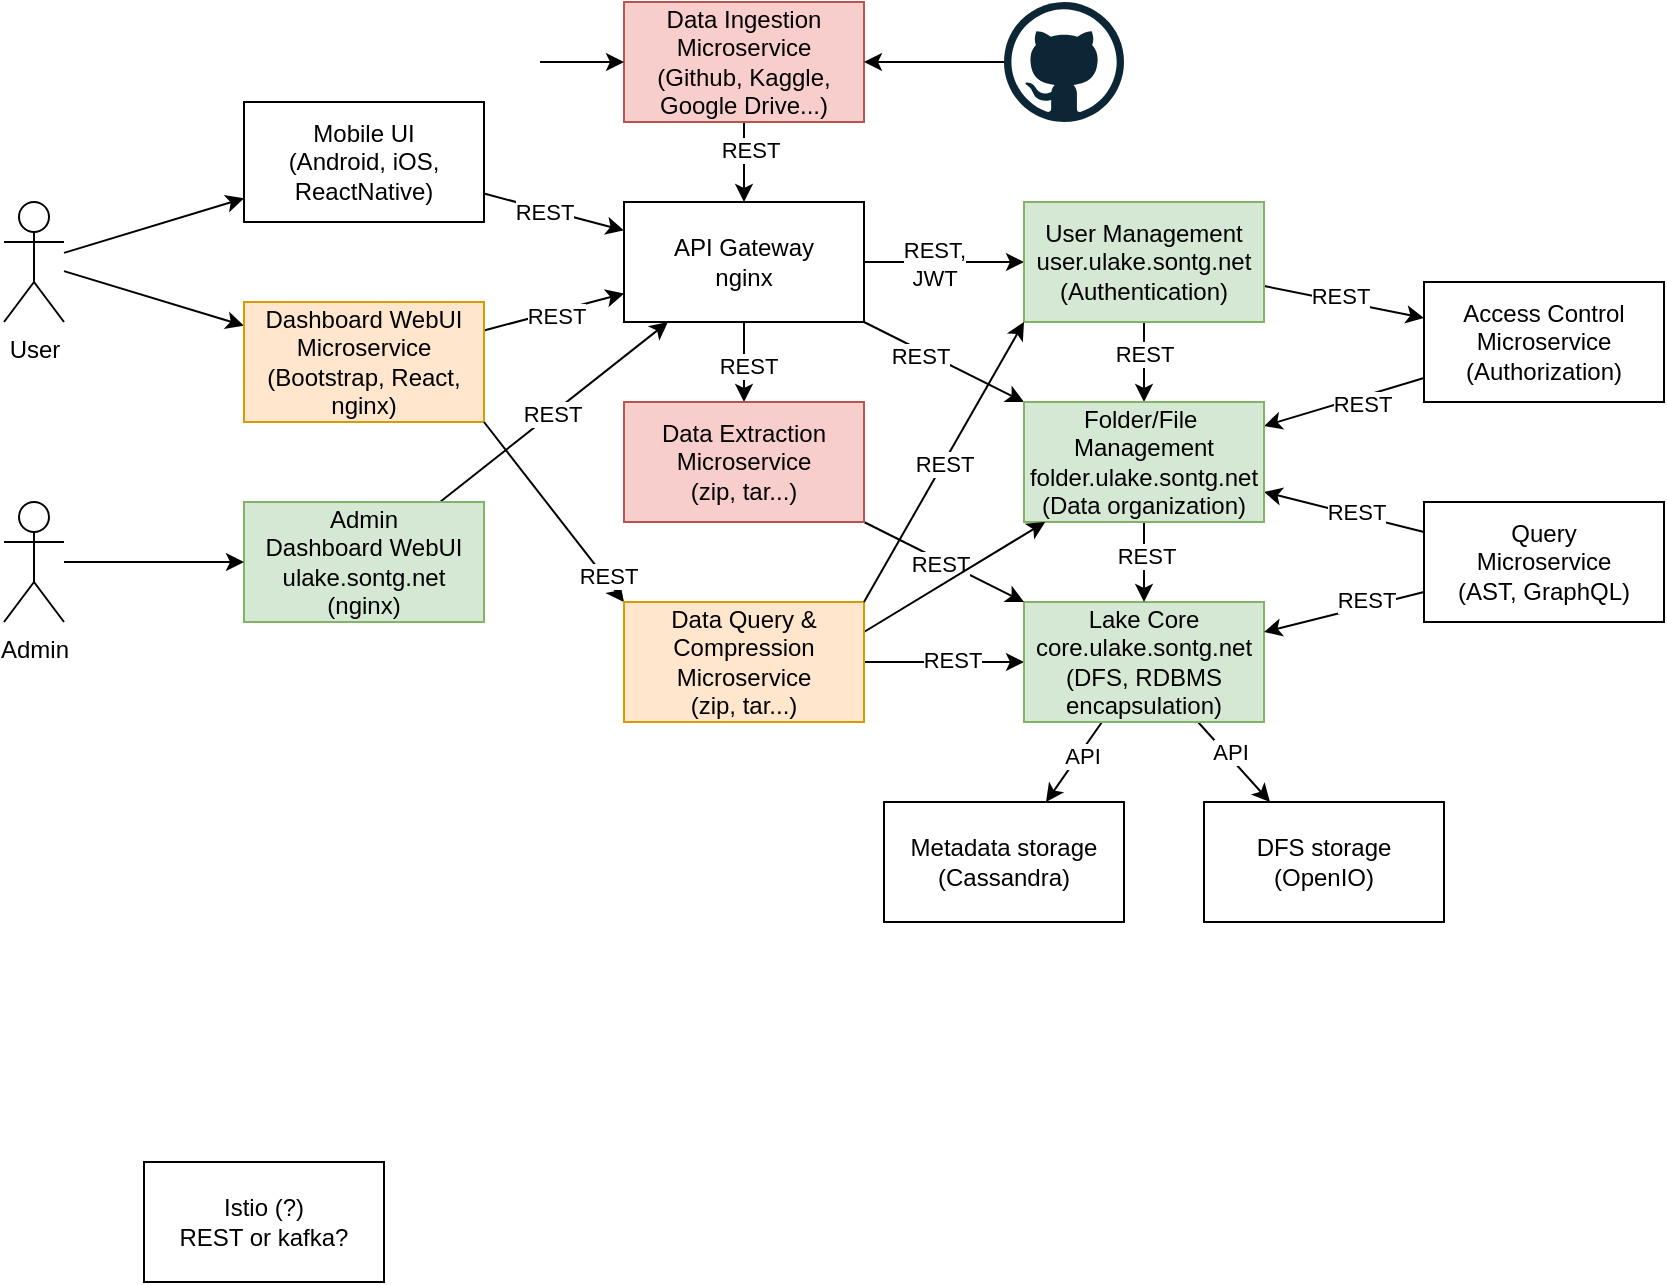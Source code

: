 <mxfile version="14.9.7" type="device"><diagram id="VjqiF-7gsAH0JScZlr2Z" name="Page-1"><mxGraphModel dx="946" dy="621" grid="1" gridSize="10" guides="1" tooltips="1" connect="1" arrows="1" fold="1" page="1" pageScale="1" pageWidth="850" pageHeight="1100" math="0" shadow="0"><root><mxCell id="0"/><mxCell id="1" parent="0"/><mxCell id="zoY3I_NYAU8fRdwg_-jF-6" value="" style="edgeStyle=orthogonalEdgeStyle;rounded=0;orthogonalLoop=1;jettySize=auto;html=1;" parent="1" source="FqpOLfozaBzWn2aKzqYq-1" target="FqpOLfozaBzWn2aKzqYq-3" edge="1"><mxGeometry relative="1" as="geometry"/></mxCell><mxCell id="cf1ELPkSND5Zy1zUf8j2-6" value="REST,&lt;br&gt;JWT" style="edgeLabel;html=1;align=center;verticalAlign=middle;resizable=0;points=[];" parent="zoY3I_NYAU8fRdwg_-jF-6" vertex="1" connectable="0"><mxGeometry x="-0.143" y="-1" relative="1" as="geometry"><mxPoint as="offset"/></mxGeometry></mxCell><mxCell id="kY7z4TZwMl0ahuheCgUd-2" value="" style="edgeStyle=orthogonalEdgeStyle;rounded=0;orthogonalLoop=1;jettySize=auto;html=1;" parent="1" source="FqpOLfozaBzWn2aKzqYq-1" target="kY7z4TZwMl0ahuheCgUd-1" edge="1"><mxGeometry relative="1" as="geometry"/></mxCell><mxCell id="cf1ELPkSND5Zy1zUf8j2-5" value="REST" style="edgeLabel;html=1;align=center;verticalAlign=middle;resizable=0;points=[];" parent="kY7z4TZwMl0ahuheCgUd-2" vertex="1" connectable="0"><mxGeometry x="0.089" y="2" relative="1" as="geometry"><mxPoint as="offset"/></mxGeometry></mxCell><mxCell id="kY7z4TZwMl0ahuheCgUd-3" style="rounded=0;orthogonalLoop=1;jettySize=auto;html=1;" parent="1" source="FqpOLfozaBzWn2aKzqYq-1" target="zoY3I_NYAU8fRdwg_-jF-14" edge="1"><mxGeometry relative="1" as="geometry"/></mxCell><mxCell id="cf1ELPkSND5Zy1zUf8j2-7" value="REST" style="edgeLabel;html=1;align=center;verticalAlign=middle;resizable=0;points=[];" parent="kY7z4TZwMl0ahuheCgUd-3" vertex="1" connectable="0"><mxGeometry x="-0.27" y="-2" relative="1" as="geometry"><mxPoint as="offset"/></mxGeometry></mxCell><mxCell id="FqpOLfozaBzWn2aKzqYq-1" value="API Gateway&lt;br&gt;nginx" style="rounded=0;whiteSpace=wrap;html=1;" parent="1" vertex="1"><mxGeometry x="380" y="100" width="120" height="60" as="geometry"/></mxCell><mxCell id="zoY3I_NYAU8fRdwg_-jF-10" value="" style="edgeStyle=none;rounded=0;orthogonalLoop=1;jettySize=auto;html=1;" parent="1" source="FqpOLfozaBzWn2aKzqYq-2" target="zoY3I_NYAU8fRdwg_-jF-5" edge="1"><mxGeometry relative="1" as="geometry"/></mxCell><mxCell id="zoY3I_NYAU8fRdwg_-jF-11" value="" style="edgeStyle=none;rounded=0;orthogonalLoop=1;jettySize=auto;html=1;" parent="1" source="FqpOLfozaBzWn2aKzqYq-2" target="zoY3I_NYAU8fRdwg_-jF-2" edge="1"><mxGeometry relative="1" as="geometry"/></mxCell><mxCell id="FqpOLfozaBzWn2aKzqYq-2" value="User" style="shape=umlActor;verticalLabelPosition=bottom;verticalAlign=top;html=1;outlineConnect=0;" parent="1" vertex="1"><mxGeometry x="70" y="100" width="30" height="60" as="geometry"/></mxCell><mxCell id="zoY3I_NYAU8fRdwg_-jF-12" value="" style="edgeStyle=none;rounded=0;orthogonalLoop=1;jettySize=auto;html=1;" parent="1" source="FqpOLfozaBzWn2aKzqYq-3" target="zoY3I_NYAU8fRdwg_-jF-7" edge="1"><mxGeometry relative="1" as="geometry"/></mxCell><mxCell id="cf1ELPkSND5Zy1zUf8j2-9" value="REST" style="edgeLabel;html=1;align=center;verticalAlign=middle;resizable=0;points=[];" parent="zoY3I_NYAU8fRdwg_-jF-12" vertex="1" connectable="0"><mxGeometry x="-0.133" y="-1" relative="1" as="geometry"><mxPoint x="3" y="-3" as="offset"/></mxGeometry></mxCell><mxCell id="zoY3I_NYAU8fRdwg_-jF-15" value="" style="edgeStyle=none;rounded=0;orthogonalLoop=1;jettySize=auto;html=1;" parent="1" source="FqpOLfozaBzWn2aKzqYq-3" target="zoY3I_NYAU8fRdwg_-jF-14" edge="1"><mxGeometry relative="1" as="geometry"/></mxCell><mxCell id="cf1ELPkSND5Zy1zUf8j2-17" value="REST" style="edgeLabel;html=1;align=center;verticalAlign=middle;resizable=0;points=[];" parent="zoY3I_NYAU8fRdwg_-jF-15" vertex="1" connectable="0"><mxGeometry x="-0.2" relative="1" as="geometry"><mxPoint as="offset"/></mxGeometry></mxCell><mxCell id="FqpOLfozaBzWn2aKzqYq-3" value="User Management&lt;br&gt;user.ulake.sontg.net&lt;br&gt;(Authentication)" style="rounded=0;whiteSpace=wrap;html=1;fillColor=#d5e8d4;strokeColor=#82b366;" parent="1" vertex="1"><mxGeometry x="580" y="100" width="120" height="60" as="geometry"/></mxCell><mxCell id="cf1ELPkSND5Zy1zUf8j2-18" style="edgeStyle=none;rounded=0;orthogonalLoop=1;jettySize=auto;html=1;strokeColor=#000000;" parent="1" source="zoY3I_NYAU8fRdwg_-jF-1" target="645X3_ztNfNJ3bgQTURP-1" edge="1"><mxGeometry relative="1" as="geometry"/></mxCell><mxCell id="cf1ELPkSND5Zy1zUf8j2-20" value="API" style="edgeLabel;html=1;align=center;verticalAlign=middle;resizable=0;points=[];" parent="cf1ELPkSND5Zy1zUf8j2-18" vertex="1" connectable="0"><mxGeometry x="-0.201" y="1" relative="1" as="geometry"><mxPoint as="offset"/></mxGeometry></mxCell><mxCell id="cf1ELPkSND5Zy1zUf8j2-19" style="edgeStyle=none;rounded=0;orthogonalLoop=1;jettySize=auto;html=1;strokeColor=#000000;" parent="1" source="zoY3I_NYAU8fRdwg_-jF-1" target="645X3_ztNfNJ3bgQTURP-4" edge="1"><mxGeometry relative="1" as="geometry"/></mxCell><mxCell id="cf1ELPkSND5Zy1zUf8j2-21" value="API" style="edgeLabel;html=1;align=center;verticalAlign=middle;resizable=0;points=[];" parent="cf1ELPkSND5Zy1zUf8j2-19" vertex="1" connectable="0"><mxGeometry x="-0.188" y="2" relative="1" as="geometry"><mxPoint as="offset"/></mxGeometry></mxCell><mxCell id="GoQwBpjM220HE_MyKGhg-2" value="" style="edgeStyle=orthogonalEdgeStyle;rounded=0;orthogonalLoop=1;jettySize=auto;html=1;startArrow=classic;startFill=1;endArrow=none;endFill=0;" parent="1" source="zoY3I_NYAU8fRdwg_-jF-1" target="GoQwBpjM220HE_MyKGhg-1" edge="1"><mxGeometry relative="1" as="geometry"/></mxCell><mxCell id="GoQwBpjM220HE_MyKGhg-11" value="REST" style="edgeLabel;html=1;align=center;verticalAlign=middle;resizable=0;points=[];" parent="GoQwBpjM220HE_MyKGhg-2" vertex="1" connectable="0"><mxGeometry x="-0.1" y="-1" relative="1" as="geometry"><mxPoint as="offset"/></mxGeometry></mxCell><mxCell id="zoY3I_NYAU8fRdwg_-jF-1" value="Lake Core&lt;br&gt;core.ulake.sontg.net&lt;br&gt;(DFS, RDBMS encapsulation)" style="rounded=0;whiteSpace=wrap;html=1;fillColor=#d5e8d4;strokeColor=#82b366;" parent="1" vertex="1"><mxGeometry x="580" y="300" width="120" height="60" as="geometry"/></mxCell><mxCell id="zoY3I_NYAU8fRdwg_-jF-4" value="" style="rounded=0;orthogonalLoop=1;jettySize=auto;html=1;" parent="1" source="zoY3I_NYAU8fRdwg_-jF-2" target="FqpOLfozaBzWn2aKzqYq-1" edge="1"><mxGeometry relative="1" as="geometry"/></mxCell><mxCell id="cf1ELPkSND5Zy1zUf8j2-2" value="REST" style="edgeLabel;html=1;align=center;verticalAlign=middle;resizable=0;points=[];" parent="zoY3I_NYAU8fRdwg_-jF-4" vertex="1" connectable="0"><mxGeometry x="0.013" y="-2" relative="1" as="geometry"><mxPoint as="offset"/></mxGeometry></mxCell><mxCell id="zoY3I_NYAU8fRdwg_-jF-2" value="Dashboard&amp;nbsp;WebUI&lt;br&gt;Microservice&lt;br&gt;(Bootstrap, React, nginx)" style="rounded=0;whiteSpace=wrap;html=1;fillColor=#ffe6cc;strokeColor=#d79b00;" parent="1" vertex="1"><mxGeometry x="190" y="150" width="120" height="60" as="geometry"/></mxCell><mxCell id="zoY3I_NYAU8fRdwg_-jF-8" value="" style="rounded=0;orthogonalLoop=1;jettySize=auto;html=1;" parent="1" source="zoY3I_NYAU8fRdwg_-jF-5" target="FqpOLfozaBzWn2aKzqYq-1" edge="1"><mxGeometry relative="1" as="geometry"/></mxCell><mxCell id="cf1ELPkSND5Zy1zUf8j2-1" value="REST" style="edgeLabel;html=1;align=center;verticalAlign=middle;resizable=0;points=[];" parent="zoY3I_NYAU8fRdwg_-jF-8" vertex="1" connectable="0"><mxGeometry x="-0.134" y="-1" relative="1" as="geometry"><mxPoint as="offset"/></mxGeometry></mxCell><mxCell id="zoY3I_NYAU8fRdwg_-jF-5" value="Mobile UI&lt;br&gt;(Android, iOS, ReactNative)" style="rounded=0;whiteSpace=wrap;html=1;" parent="1" vertex="1"><mxGeometry x="190" y="50" width="120" height="60" as="geometry"/></mxCell><mxCell id="zoY3I_NYAU8fRdwg_-jF-16" style="edgeStyle=none;rounded=0;orthogonalLoop=1;jettySize=auto;html=1;" parent="1" source="zoY3I_NYAU8fRdwg_-jF-7" target="zoY3I_NYAU8fRdwg_-jF-14" edge="1"><mxGeometry relative="1" as="geometry"/></mxCell><mxCell id="cf1ELPkSND5Zy1zUf8j2-10" value="REST" style="edgeLabel;html=1;align=center;verticalAlign=middle;resizable=0;points=[];" parent="zoY3I_NYAU8fRdwg_-jF-16" vertex="1" connectable="0"><mxGeometry x="-0.199" y="3" relative="1" as="geometry"><mxPoint as="offset"/></mxGeometry></mxCell><mxCell id="zoY3I_NYAU8fRdwg_-jF-7" value="Access Control&lt;br&gt;Microservice&lt;br&gt;(Authorization)" style="rounded=0;whiteSpace=wrap;html=1;" parent="1" vertex="1"><mxGeometry x="780" y="140" width="120" height="60" as="geometry"/></mxCell><mxCell id="zoY3I_NYAU8fRdwg_-jF-23" value="" style="edgeStyle=none;rounded=0;orthogonalLoop=1;jettySize=auto;html=1;" parent="1" source="zoY3I_NYAU8fRdwg_-jF-13" target="zoY3I_NYAU8fRdwg_-jF-14" edge="1"><mxGeometry relative="1" as="geometry"/></mxCell><mxCell id="cf1ELPkSND5Zy1zUf8j2-11" value="REST" style="edgeLabel;html=1;align=center;verticalAlign=middle;resizable=0;points=[];" parent="zoY3I_NYAU8fRdwg_-jF-23" vertex="1" connectable="0"><mxGeometry x="-0.122" y="-2" relative="1" as="geometry"><mxPoint as="offset"/></mxGeometry></mxCell><mxCell id="zoY3I_NYAU8fRdwg_-jF-24" style="edgeStyle=none;rounded=0;orthogonalLoop=1;jettySize=auto;html=1;" parent="1" source="zoY3I_NYAU8fRdwg_-jF-13" target="zoY3I_NYAU8fRdwg_-jF-1" edge="1"><mxGeometry relative="1" as="geometry"/></mxCell><mxCell id="cf1ELPkSND5Zy1zUf8j2-12" value="REST" style="edgeLabel;html=1;align=center;verticalAlign=middle;resizable=0;points=[];" parent="zoY3I_NYAU8fRdwg_-jF-24" vertex="1" connectable="0"><mxGeometry x="-0.299" y="-3" relative="1" as="geometry"><mxPoint as="offset"/></mxGeometry></mxCell><mxCell id="zoY3I_NYAU8fRdwg_-jF-13" value="Query&lt;br&gt;Microservice&lt;br&gt;(AST, GraphQL)" style="rounded=0;whiteSpace=wrap;html=1;" parent="1" vertex="1"><mxGeometry x="780" y="250" width="120" height="60" as="geometry"/></mxCell><mxCell id="zoY3I_NYAU8fRdwg_-jF-25" value="" style="edgeStyle=none;rounded=0;orthogonalLoop=1;jettySize=auto;html=1;" parent="1" source="zoY3I_NYAU8fRdwg_-jF-14" target="zoY3I_NYAU8fRdwg_-jF-1" edge="1"><mxGeometry relative="1" as="geometry"/></mxCell><mxCell id="cf1ELPkSND5Zy1zUf8j2-16" value="REST" style="edgeLabel;html=1;align=center;verticalAlign=middle;resizable=0;points=[];" parent="zoY3I_NYAU8fRdwg_-jF-25" vertex="1" connectable="0"><mxGeometry x="-0.15" y="1" relative="1" as="geometry"><mxPoint as="offset"/></mxGeometry></mxCell><mxCell id="zoY3I_NYAU8fRdwg_-jF-14" value="Folder/File&amp;nbsp; Management&lt;br&gt;folder.ulake.sontg.net&lt;br&gt;(Data organization)" style="rounded=0;whiteSpace=wrap;html=1;fillColor=#d5e8d4;strokeColor=#82b366;" parent="1" vertex="1"><mxGeometry x="580" y="200" width="120" height="60" as="geometry"/></mxCell><mxCell id="zoY3I_NYAU8fRdwg_-jF-22" value="" style="edgeStyle=none;rounded=0;orthogonalLoop=1;jettySize=auto;html=1;" parent="1" source="zoY3I_NYAU8fRdwg_-jF-17" target="FqpOLfozaBzWn2aKzqYq-1" edge="1"><mxGeometry relative="1" as="geometry"/></mxCell><mxCell id="cf1ELPkSND5Zy1zUf8j2-4" value="REST" style="edgeLabel;html=1;align=center;verticalAlign=middle;resizable=0;points=[];" parent="zoY3I_NYAU8fRdwg_-jF-22" vertex="1" connectable="0"><mxGeometry x="-0.35" y="3" relative="1" as="geometry"><mxPoint y="1" as="offset"/></mxGeometry></mxCell><mxCell id="zoY3I_NYAU8fRdwg_-jF-17" value="Data Ingestion&lt;br&gt;Microservice&lt;br&gt;(Github, Kaggle, Google Drive...)" style="rounded=0;whiteSpace=wrap;html=1;fillColor=#f8cecc;strokeColor=#b85450;" parent="1" vertex="1"><mxGeometry x="380" width="120" height="60" as="geometry"/></mxCell><mxCell id="zoY3I_NYAU8fRdwg_-jF-21" value="" style="edgeStyle=none;rounded=0;orthogonalLoop=1;jettySize=auto;html=1;" parent="1" source="zoY3I_NYAU8fRdwg_-jF-18" target="FqpOLfozaBzWn2aKzqYq-1" edge="1"><mxGeometry relative="1" as="geometry"/></mxCell><mxCell id="cf1ELPkSND5Zy1zUf8j2-3" value="REST" style="edgeLabel;html=1;align=center;verticalAlign=middle;resizable=0;points=[];" parent="zoY3I_NYAU8fRdwg_-jF-21" vertex="1" connectable="0"><mxGeometry x="-0.021" relative="1" as="geometry"><mxPoint as="offset"/></mxGeometry></mxCell><mxCell id="zoY3I_NYAU8fRdwg_-jF-18" value="Admin Dashboard&amp;nbsp;WebUI&lt;br&gt;ulake.sontg.net&lt;br&gt;(nginx)" style="rounded=0;whiteSpace=wrap;html=1;fillColor=#d5e8d4;strokeColor=#82b366;" parent="1" vertex="1"><mxGeometry x="190" y="250" width="120" height="60" as="geometry"/></mxCell><mxCell id="zoY3I_NYAU8fRdwg_-jF-20" value="" style="edgeStyle=none;rounded=0;orthogonalLoop=1;jettySize=auto;html=1;" parent="1" source="zoY3I_NYAU8fRdwg_-jF-19" target="zoY3I_NYAU8fRdwg_-jF-18" edge="1"><mxGeometry relative="1" as="geometry"/></mxCell><mxCell id="zoY3I_NYAU8fRdwg_-jF-19" value="Admin" style="shape=umlActor;verticalLabelPosition=bottom;verticalAlign=top;html=1;outlineConnect=0;" parent="1" vertex="1"><mxGeometry x="70" y="250" width="30" height="60" as="geometry"/></mxCell><mxCell id="cf1ELPkSND5Zy1zUf8j2-13" style="rounded=0;orthogonalLoop=1;jettySize=auto;html=1;" parent="1" source="kY7z4TZwMl0ahuheCgUd-1" target="zoY3I_NYAU8fRdwg_-jF-1" edge="1"><mxGeometry relative="1" as="geometry"/></mxCell><mxCell id="cf1ELPkSND5Zy1zUf8j2-15" value="REST" style="edgeLabel;html=1;align=center;verticalAlign=middle;resizable=0;points=[];" parent="cf1ELPkSND5Zy1zUf8j2-13" vertex="1" connectable="0"><mxGeometry x="-0.018" y="-1" relative="1" as="geometry"><mxPoint x="-1" as="offset"/></mxGeometry></mxCell><mxCell id="kY7z4TZwMl0ahuheCgUd-1" value="Data Extraction Microservice&lt;br&gt;(zip, tar...)" style="rounded=0;whiteSpace=wrap;html=1;fillColor=#f8cecc;strokeColor=#b85450;" parent="1" vertex="1"><mxGeometry x="380" y="200" width="120" height="60" as="geometry"/></mxCell><mxCell id="645X3_ztNfNJ3bgQTURP-1" value="Metadata storage&lt;br&gt;(Cassandra)" style="rounded=0;whiteSpace=wrap;html=1;" parent="1" vertex="1"><mxGeometry x="510" y="400" width="120" height="60" as="geometry"/></mxCell><mxCell id="645X3_ztNfNJ3bgQTURP-4" value="DFS storage&lt;br&gt;(OpenIO)" style="rounded=0;whiteSpace=wrap;html=1;" parent="1" vertex="1"><mxGeometry x="670" y="400" width="120" height="60" as="geometry"/></mxCell><mxCell id="IhaqTSZGmhMF3uK93vRr-1" value="Istio (?)&lt;br&gt;REST or kafka?" style="rounded=0;whiteSpace=wrap;html=1;" parent="1" vertex="1"><mxGeometry x="140" y="580" width="120" height="60" as="geometry"/></mxCell><mxCell id="GoQwBpjM220HE_MyKGhg-7" style="rounded=0;orthogonalLoop=1;jettySize=auto;html=1;exitX=1;exitY=0.25;exitDx=0;exitDy=0;" parent="1" source="GoQwBpjM220HE_MyKGhg-1" target="zoY3I_NYAU8fRdwg_-jF-14" edge="1"><mxGeometry relative="1" as="geometry"/></mxCell><mxCell id="GoQwBpjM220HE_MyKGhg-13" style="edgeStyle=none;rounded=0;orthogonalLoop=1;jettySize=auto;html=1;exitX=0;exitY=0;exitDx=0;exitDy=0;entryX=1;entryY=1;entryDx=0;entryDy=0;startArrow=classic;startFill=1;endArrow=none;endFill=0;" parent="1" source="GoQwBpjM220HE_MyKGhg-1" target="zoY3I_NYAU8fRdwg_-jF-2" edge="1"><mxGeometry relative="1" as="geometry"/></mxCell><mxCell id="GoQwBpjM220HE_MyKGhg-17" value="REST" style="edgeLabel;html=1;align=center;verticalAlign=middle;resizable=0;points=[];" parent="GoQwBpjM220HE_MyKGhg-13" vertex="1" connectable="0"><mxGeometry x="-0.709" y="-1" relative="1" as="geometry"><mxPoint x="1" as="offset"/></mxGeometry></mxCell><mxCell id="GoQwBpjM220HE_MyKGhg-1" value="Data Query &amp;amp; Compression&lt;br&gt;Microservice&lt;br&gt;(zip, tar...)" style="rounded=0;whiteSpace=wrap;html=1;fillColor=#ffe6cc;strokeColor=#d79b00;" parent="1" vertex="1"><mxGeometry x="380" y="300" width="120" height="60" as="geometry"/></mxCell><mxCell id="GoQwBpjM220HE_MyKGhg-4" value="" style="edgeStyle=orthogonalEdgeStyle;rounded=0;orthogonalLoop=1;jettySize=auto;html=1;" parent="1" source="GoQwBpjM220HE_MyKGhg-3" target="zoY3I_NYAU8fRdwg_-jF-17" edge="1"><mxGeometry relative="1" as="geometry"/></mxCell><mxCell id="GoQwBpjM220HE_MyKGhg-3" value="" style="shape=image;html=1;verticalAlign=top;verticalLabelPosition=bottom;labelBackgroundColor=#ffffff;imageAspect=0;aspect=fixed;image=https://cdn4.iconfinder.com/data/icons/logos-and-brands/512/189_Kaggle_logo_logos-128.png" parent="1" vertex="1"><mxGeometry x="310" y="16" width="28" height="28" as="geometry"/></mxCell><mxCell id="GoQwBpjM220HE_MyKGhg-6" value="" style="edgeStyle=orthogonalEdgeStyle;rounded=0;orthogonalLoop=1;jettySize=auto;html=1;" parent="1" source="GoQwBpjM220HE_MyKGhg-5" target="zoY3I_NYAU8fRdwg_-jF-17" edge="1"><mxGeometry relative="1" as="geometry"/></mxCell><mxCell id="GoQwBpjM220HE_MyKGhg-5" value="" style="dashed=0;outlineConnect=0;html=1;align=center;labelPosition=center;verticalLabelPosition=bottom;verticalAlign=top;shape=mxgraph.weblogos.github" parent="1" vertex="1"><mxGeometry x="570" width="60" height="60" as="geometry"/></mxCell><mxCell id="GoQwBpjM220HE_MyKGhg-9" style="edgeStyle=none;rounded=0;orthogonalLoop=1;jettySize=auto;html=1;exitX=1;exitY=0;exitDx=0;exitDy=0;entryX=0;entryY=1;entryDx=0;entryDy=0;" parent="1" source="GoQwBpjM220HE_MyKGhg-1" target="FqpOLfozaBzWn2aKzqYq-3" edge="1"><mxGeometry relative="1" as="geometry"/></mxCell><mxCell id="GoQwBpjM220HE_MyKGhg-12" value="REST" style="edgeLabel;html=1;align=center;verticalAlign=middle;resizable=0;points=[];" parent="GoQwBpjM220HE_MyKGhg-9" vertex="1" connectable="0"><mxGeometry x="-0.017" relative="1" as="geometry"><mxPoint as="offset"/></mxGeometry></mxCell></root></mxGraphModel></diagram></mxfile>